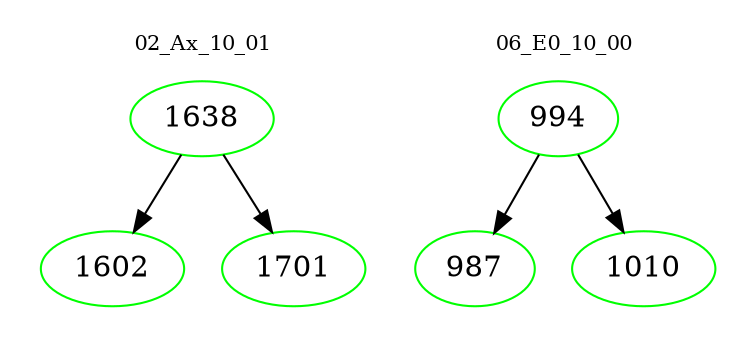 digraph{
subgraph cluster_0 {
color = white
label = "02_Ax_10_01";
fontsize=10;
T0_1638 [label="1638", color="green"]
T0_1638 -> T0_1602 [color="black"]
T0_1602 [label="1602", color="green"]
T0_1638 -> T0_1701 [color="black"]
T0_1701 [label="1701", color="green"]
}
subgraph cluster_1 {
color = white
label = "06_E0_10_00";
fontsize=10;
T1_994 [label="994", color="green"]
T1_994 -> T1_987 [color="black"]
T1_987 [label="987", color="green"]
T1_994 -> T1_1010 [color="black"]
T1_1010 [label="1010", color="green"]
}
}

